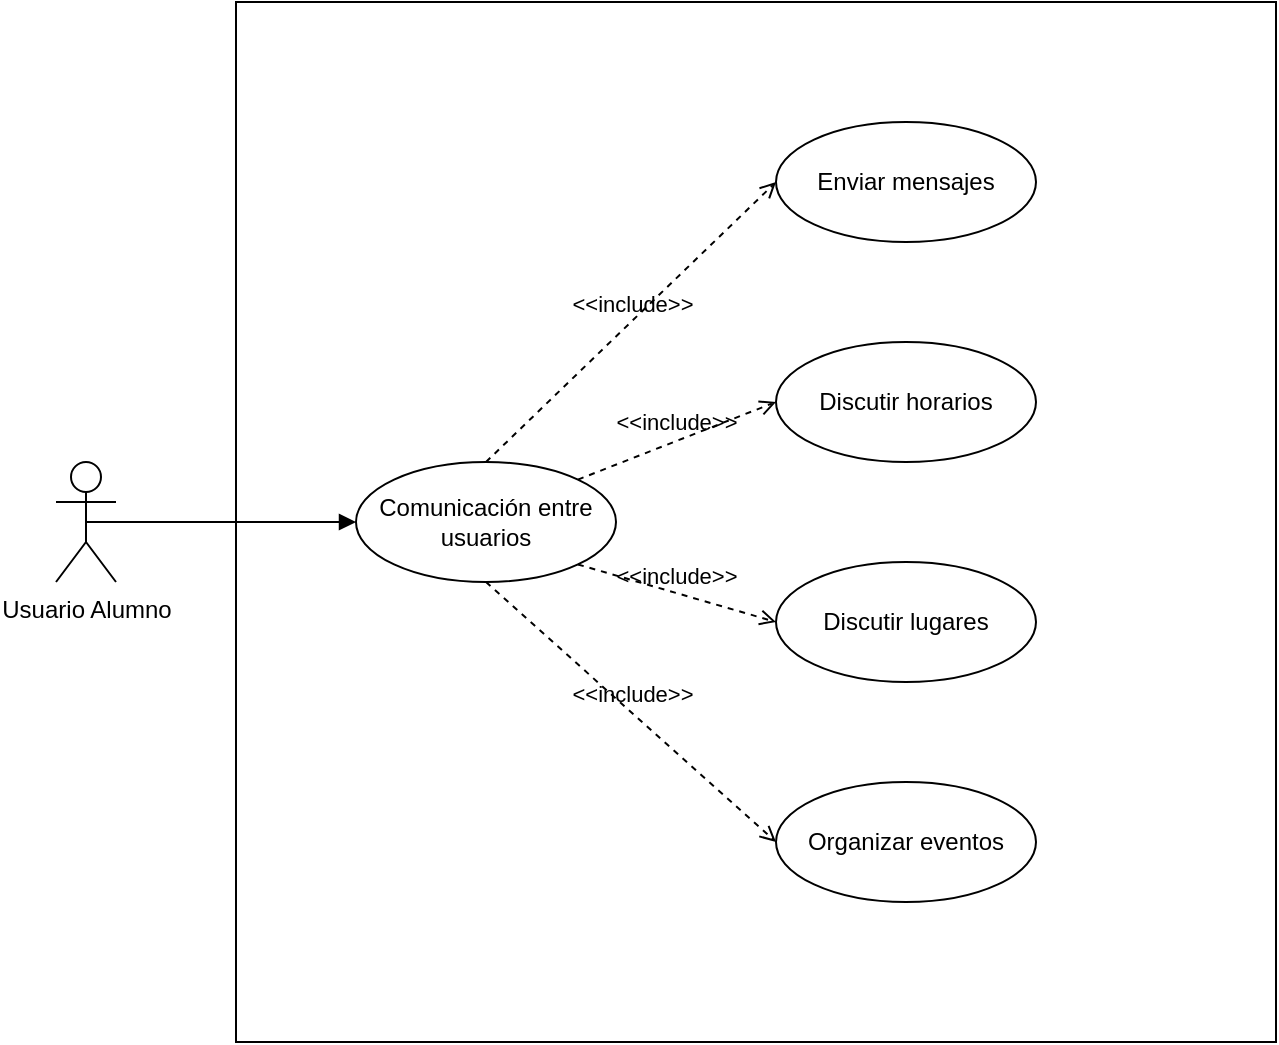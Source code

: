 <mxfile version="24.7.10">
  <diagram name="Página-1" id="6zCOD12o42IKfKRGJ2da">
    <mxGraphModel grid="1" page="1" gridSize="10" guides="1" tooltips="1" connect="1" arrows="1" fold="1" pageScale="1" pageWidth="827" pageHeight="1169" math="0" shadow="0">
      <root>
        <mxCell id="0" />
        <mxCell id="1" parent="0" />
        <mxCell id="maSa9xRxbOXVmPN2EOA3-1" value="" style="rounded=0;whiteSpace=wrap;html=1;" vertex="1" parent="1">
          <mxGeometry x="200" y="120" width="520" height="520" as="geometry" />
        </mxCell>
        <mxCell id="maSa9xRxbOXVmPN2EOA3-2" value="Usuario Alumno" style="shape=umlActor;verticalLabelPosition=bottom;verticalAlign=top;html=1;" vertex="1" parent="1">
          <mxGeometry x="110" y="350" width="30" height="60" as="geometry" />
        </mxCell>
        <mxCell id="maSa9xRxbOXVmPN2EOA3-4" value="Comunicación entre usuarios" style="ellipse;whiteSpace=wrap;html=1;" vertex="1" parent="1">
          <mxGeometry x="260" y="350" width="130" height="60" as="geometry" />
        </mxCell>
        <mxCell id="maSa9xRxbOXVmPN2EOA3-5" value="" style="endArrow=block;endFill=1;html=1;align=left;verticalAlign=top;rounded=0;exitX=0.5;exitY=0.5;exitDx=0;exitDy=0;exitPerimeter=0;entryX=0;entryY=0.5;entryDx=0;entryDy=0;" edge="1" parent="1" source="maSa9xRxbOXVmPN2EOA3-2" target="maSa9xRxbOXVmPN2EOA3-4">
          <mxGeometry x="-1" relative="1" as="geometry">
            <mxPoint x="60" y="380" as="sourcePoint" />
            <mxPoint x="220" y="380" as="targetPoint" />
            <mxPoint as="offset" />
          </mxGeometry>
        </mxCell>
        <mxCell id="maSa9xRxbOXVmPN2EOA3-12" value="Organizar eventos" style="ellipse;whiteSpace=wrap;html=1;" vertex="1" parent="1">
          <mxGeometry x="470" y="510" width="130" height="60" as="geometry" />
        </mxCell>
        <mxCell id="maSa9xRxbOXVmPN2EOA3-13" value="Discutir lugares" style="ellipse;whiteSpace=wrap;html=1;" vertex="1" parent="1">
          <mxGeometry x="470" y="400" width="130" height="60" as="geometry" />
        </mxCell>
        <mxCell id="maSa9xRxbOXVmPN2EOA3-14" value="Discutir horarios" style="ellipse;whiteSpace=wrap;html=1;" vertex="1" parent="1">
          <mxGeometry x="470" y="290" width="130" height="60" as="geometry" />
        </mxCell>
        <mxCell id="maSa9xRxbOXVmPN2EOA3-15" value="Enviar mensajes" style="ellipse;whiteSpace=wrap;html=1;" vertex="1" parent="1">
          <mxGeometry x="470" y="180" width="130" height="60" as="geometry" />
        </mxCell>
        <mxCell id="maSa9xRxbOXVmPN2EOA3-16" value="&amp;lt;&amp;lt;include&amp;gt;&amp;gt;" style="html=1;verticalAlign=bottom;labelBackgroundColor=none;endArrow=open;endFill=0;dashed=1;rounded=0;exitX=0.5;exitY=0;exitDx=0;exitDy=0;entryX=0;entryY=0.5;entryDx=0;entryDy=0;" edge="1" parent="1" source="maSa9xRxbOXVmPN2EOA3-4" target="maSa9xRxbOXVmPN2EOA3-15">
          <mxGeometry width="160" relative="1" as="geometry">
            <mxPoint x="320" y="250" as="sourcePoint" />
            <mxPoint x="480" y="250" as="targetPoint" />
          </mxGeometry>
        </mxCell>
        <mxCell id="maSa9xRxbOXVmPN2EOA3-17" value="&amp;lt;&amp;lt;include&amp;gt;&amp;gt;" style="html=1;verticalAlign=bottom;labelBackgroundColor=none;endArrow=open;endFill=0;dashed=1;rounded=0;exitX=1;exitY=0;exitDx=0;exitDy=0;entryX=0;entryY=0.5;entryDx=0;entryDy=0;" edge="1" parent="1" source="maSa9xRxbOXVmPN2EOA3-4" target="maSa9xRxbOXVmPN2EOA3-14">
          <mxGeometry width="160" relative="1" as="geometry">
            <mxPoint x="360" y="360" as="sourcePoint" />
            <mxPoint x="505" y="220" as="targetPoint" />
          </mxGeometry>
        </mxCell>
        <mxCell id="maSa9xRxbOXVmPN2EOA3-18" value="&amp;lt;&amp;lt;include&amp;gt;&amp;gt;" style="html=1;verticalAlign=bottom;labelBackgroundColor=none;endArrow=open;endFill=0;dashed=1;rounded=0;exitX=1;exitY=1;exitDx=0;exitDy=0;entryX=0;entryY=0.5;entryDx=0;entryDy=0;" edge="1" parent="1" source="maSa9xRxbOXVmPN2EOA3-4" target="maSa9xRxbOXVmPN2EOA3-13">
          <mxGeometry width="160" relative="1" as="geometry">
            <mxPoint x="381" y="369" as="sourcePoint" />
            <mxPoint x="480" y="330" as="targetPoint" />
          </mxGeometry>
        </mxCell>
        <mxCell id="maSa9xRxbOXVmPN2EOA3-19" value="&amp;lt;&amp;lt;include&amp;gt;&amp;gt;" style="html=1;verticalAlign=bottom;labelBackgroundColor=none;endArrow=open;endFill=0;dashed=1;rounded=0;exitX=0.5;exitY=1;exitDx=0;exitDy=0;entryX=0;entryY=0.5;entryDx=0;entryDy=0;" edge="1" parent="1" source="maSa9xRxbOXVmPN2EOA3-4" target="maSa9xRxbOXVmPN2EOA3-12">
          <mxGeometry width="160" relative="1" as="geometry">
            <mxPoint x="335" y="360" as="sourcePoint" />
            <mxPoint x="480" y="220" as="targetPoint" />
          </mxGeometry>
        </mxCell>
      </root>
    </mxGraphModel>
  </diagram>
</mxfile>
